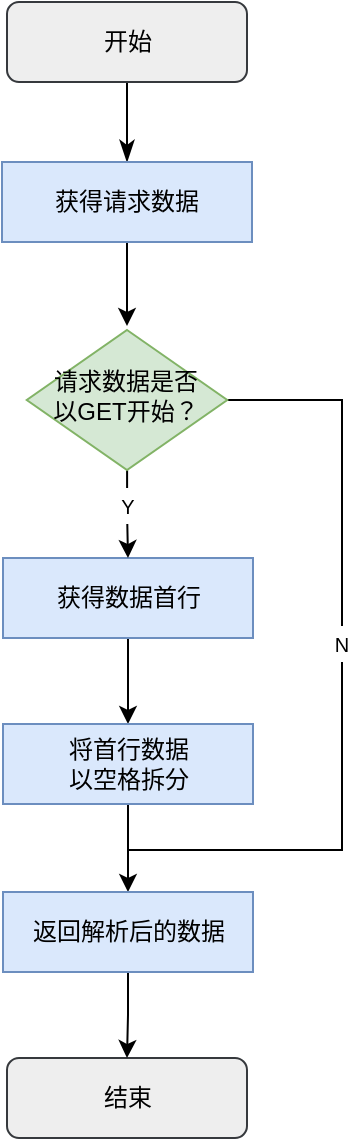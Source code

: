 <mxfile version="22.1.4" type="github">
  <diagram id="C5RBs43oDa-KdzZeNtuy" name="Page-1">
    <mxGraphModel dx="1015" dy="543" grid="1" gridSize="1" guides="1" tooltips="1" connect="1" arrows="1" fold="1" page="1" pageScale="1" pageWidth="827" pageHeight="1169" math="0" shadow="0">
      <root>
        <mxCell id="WIyWlLk6GJQsqaUBKTNV-0" />
        <mxCell id="WIyWlLk6GJQsqaUBKTNV-1" parent="WIyWlLk6GJQsqaUBKTNV-0" />
        <mxCell id="IcX0CtYrrcFUlrH8vi67-0" value="" style="rounded=0;html=1;jettySize=auto;orthogonalLoop=1;fontSize=11;endArrow=classicThin;endFill=1;endSize=8;strokeWidth=1;shadow=0;labelBackgroundColor=none;edgeStyle=orthogonalEdgeStyle;movable=1;resizable=1;rotatable=1;deletable=1;editable=1;locked=0;connectable=1;entryX=0.5;entryY=0;entryDx=0;entryDy=0;" parent="WIyWlLk6GJQsqaUBKTNV-1" source="IcX0CtYrrcFUlrH8vi67-1" target="IcX0CtYrrcFUlrH8vi67-3" edge="1">
          <mxGeometry relative="1" as="geometry">
            <mxPoint x="188.5" y="116" as="targetPoint" />
          </mxGeometry>
        </mxCell>
        <mxCell id="IcX0CtYrrcFUlrH8vi67-1" value="开始" style="rounded=1;whiteSpace=wrap;html=1;fontSize=12;glass=0;strokeWidth=1;shadow=0;fillColor=#eeeeee;strokeColor=#36393d;" parent="WIyWlLk6GJQsqaUBKTNV-1" vertex="1">
          <mxGeometry x="128.5" y="42" width="120" height="40" as="geometry" />
        </mxCell>
        <mxCell id="IcX0CtYrrcFUlrH8vi67-2" value="" style="edgeStyle=orthogonalEdgeStyle;rounded=0;orthogonalLoop=1;jettySize=auto;html=1;" parent="WIyWlLk6GJQsqaUBKTNV-1" source="IcX0CtYrrcFUlrH8vi67-3" edge="1">
          <mxGeometry relative="1" as="geometry">
            <mxPoint x="188.5" y="204" as="targetPoint" />
          </mxGeometry>
        </mxCell>
        <mxCell id="IcX0CtYrrcFUlrH8vi67-3" value="获得请求数据" style="rounded=0;whiteSpace=wrap;html=1;fillColor=#dae8fc;strokeColor=#6c8ebf;" parent="WIyWlLk6GJQsqaUBKTNV-1" vertex="1">
          <mxGeometry x="126" y="122" width="125" height="40" as="geometry" />
        </mxCell>
        <mxCell id="IcX0CtYrrcFUlrH8vi67-22" value="" style="edgeStyle=orthogonalEdgeStyle;rounded=0;orthogonalLoop=1;jettySize=auto;html=1;" parent="WIyWlLk6GJQsqaUBKTNV-1" source="IcX0CtYrrcFUlrH8vi67-17" target="IcX0CtYrrcFUlrH8vi67-18" edge="1">
          <mxGeometry relative="1" as="geometry" />
        </mxCell>
        <mxCell id="IcX0CtYrrcFUlrH8vi67-17" value="获得数据首行" style="rounded=0;whiteSpace=wrap;html=1;fillColor=#dae8fc;strokeColor=#6c8ebf;" parent="WIyWlLk6GJQsqaUBKTNV-1" vertex="1">
          <mxGeometry x="126.5" y="320" width="125" height="40" as="geometry" />
        </mxCell>
        <mxCell id="IcX0CtYrrcFUlrH8vi67-25" value="" style="edgeStyle=orthogonalEdgeStyle;rounded=0;orthogonalLoop=1;jettySize=auto;html=1;" parent="WIyWlLk6GJQsqaUBKTNV-1" source="IcX0CtYrrcFUlrH8vi67-18" target="IcX0CtYrrcFUlrH8vi67-24" edge="1">
          <mxGeometry relative="1" as="geometry" />
        </mxCell>
        <mxCell id="IcX0CtYrrcFUlrH8vi67-18" value="将首行数据&lt;br&gt;以空格拆分" style="rounded=0;whiteSpace=wrap;html=1;fillColor=#dae8fc;strokeColor=#6c8ebf;" parent="WIyWlLk6GJQsqaUBKTNV-1" vertex="1">
          <mxGeometry x="126.5" y="403" width="125" height="40" as="geometry" />
        </mxCell>
        <mxCell id="IcX0CtYrrcFUlrH8vi67-21" value="" style="edgeStyle=orthogonalEdgeStyle;rounded=0;orthogonalLoop=1;jettySize=auto;html=1;" parent="WIyWlLk6GJQsqaUBKTNV-1" source="IcX0CtYrrcFUlrH8vi67-19" target="IcX0CtYrrcFUlrH8vi67-17" edge="1">
          <mxGeometry relative="1" as="geometry" />
        </mxCell>
        <mxCell id="IcX0CtYrrcFUlrH8vi67-28" value="" style="edgeStyle=orthogonalEdgeStyle;rounded=0;orthogonalLoop=1;jettySize=auto;html=1;endArrow=none;endFill=0;" parent="WIyWlLk6GJQsqaUBKTNV-1" source="IcX0CtYrrcFUlrH8vi67-19" edge="1">
          <mxGeometry relative="1" as="geometry">
            <mxPoint x="189" y="466" as="targetPoint" />
            <Array as="points">
              <mxPoint x="296" y="241" />
              <mxPoint x="296" y="466" />
            </Array>
          </mxGeometry>
        </mxCell>
        <mxCell id="IcX0CtYrrcFUlrH8vi67-19" value="请求数据是否&lt;br&gt;以GET开始？" style="rhombus;whiteSpace=wrap;html=1;shadow=0;fontFamily=Helvetica;fontSize=12;align=center;strokeWidth=1;spacing=6;spacingTop=-4;fillColor=#d5e8d4;strokeColor=#82b366;" parent="WIyWlLk6GJQsqaUBKTNV-1" vertex="1">
          <mxGeometry x="138.38" y="206" width="100.25" height="70" as="geometry" />
        </mxCell>
        <mxCell id="IcX0CtYrrcFUlrH8vi67-20" value="&lt;font style=&quot;font-size: 10px;&quot;&gt;Y&lt;/font&gt;" style="text;html=1;strokeColor=none;fillColor=default;align=center;verticalAlign=middle;whiteSpace=wrap;rounded=0;" parent="WIyWlLk6GJQsqaUBKTNV-1" vertex="1">
          <mxGeometry x="179" y="285" width="20" height="18" as="geometry" />
        </mxCell>
        <mxCell id="IcX0CtYrrcFUlrH8vi67-23" value="结束" style="rounded=1;whiteSpace=wrap;html=1;fontSize=12;glass=0;strokeWidth=1;shadow=0;fillColor=#eeeeee;strokeColor=#36393d;" parent="WIyWlLk6GJQsqaUBKTNV-1" vertex="1">
          <mxGeometry x="128.5" y="570" width="120" height="40" as="geometry" />
        </mxCell>
        <mxCell id="IcX0CtYrrcFUlrH8vi67-26" value="" style="edgeStyle=orthogonalEdgeStyle;rounded=0;orthogonalLoop=1;jettySize=auto;html=1;" parent="WIyWlLk6GJQsqaUBKTNV-1" source="IcX0CtYrrcFUlrH8vi67-24" target="IcX0CtYrrcFUlrH8vi67-23" edge="1">
          <mxGeometry relative="1" as="geometry" />
        </mxCell>
        <mxCell id="IcX0CtYrrcFUlrH8vi67-24" value="返回解析后的数据" style="rounded=0;whiteSpace=wrap;html=1;fillColor=#dae8fc;strokeColor=#6c8ebf;" parent="WIyWlLk6GJQsqaUBKTNV-1" vertex="1">
          <mxGeometry x="126.5" y="487" width="125" height="40" as="geometry" />
        </mxCell>
        <mxCell id="IcX0CtYrrcFUlrH8vi67-29" value="&lt;font style=&quot;font-size: 10px;&quot;&gt;N&lt;/font&gt;" style="text;html=1;strokeColor=none;fillColor=default;align=center;verticalAlign=middle;whiteSpace=wrap;rounded=0;" parent="WIyWlLk6GJQsqaUBKTNV-1" vertex="1">
          <mxGeometry x="286" y="354" width="20" height="18" as="geometry" />
        </mxCell>
      </root>
    </mxGraphModel>
  </diagram>
</mxfile>

